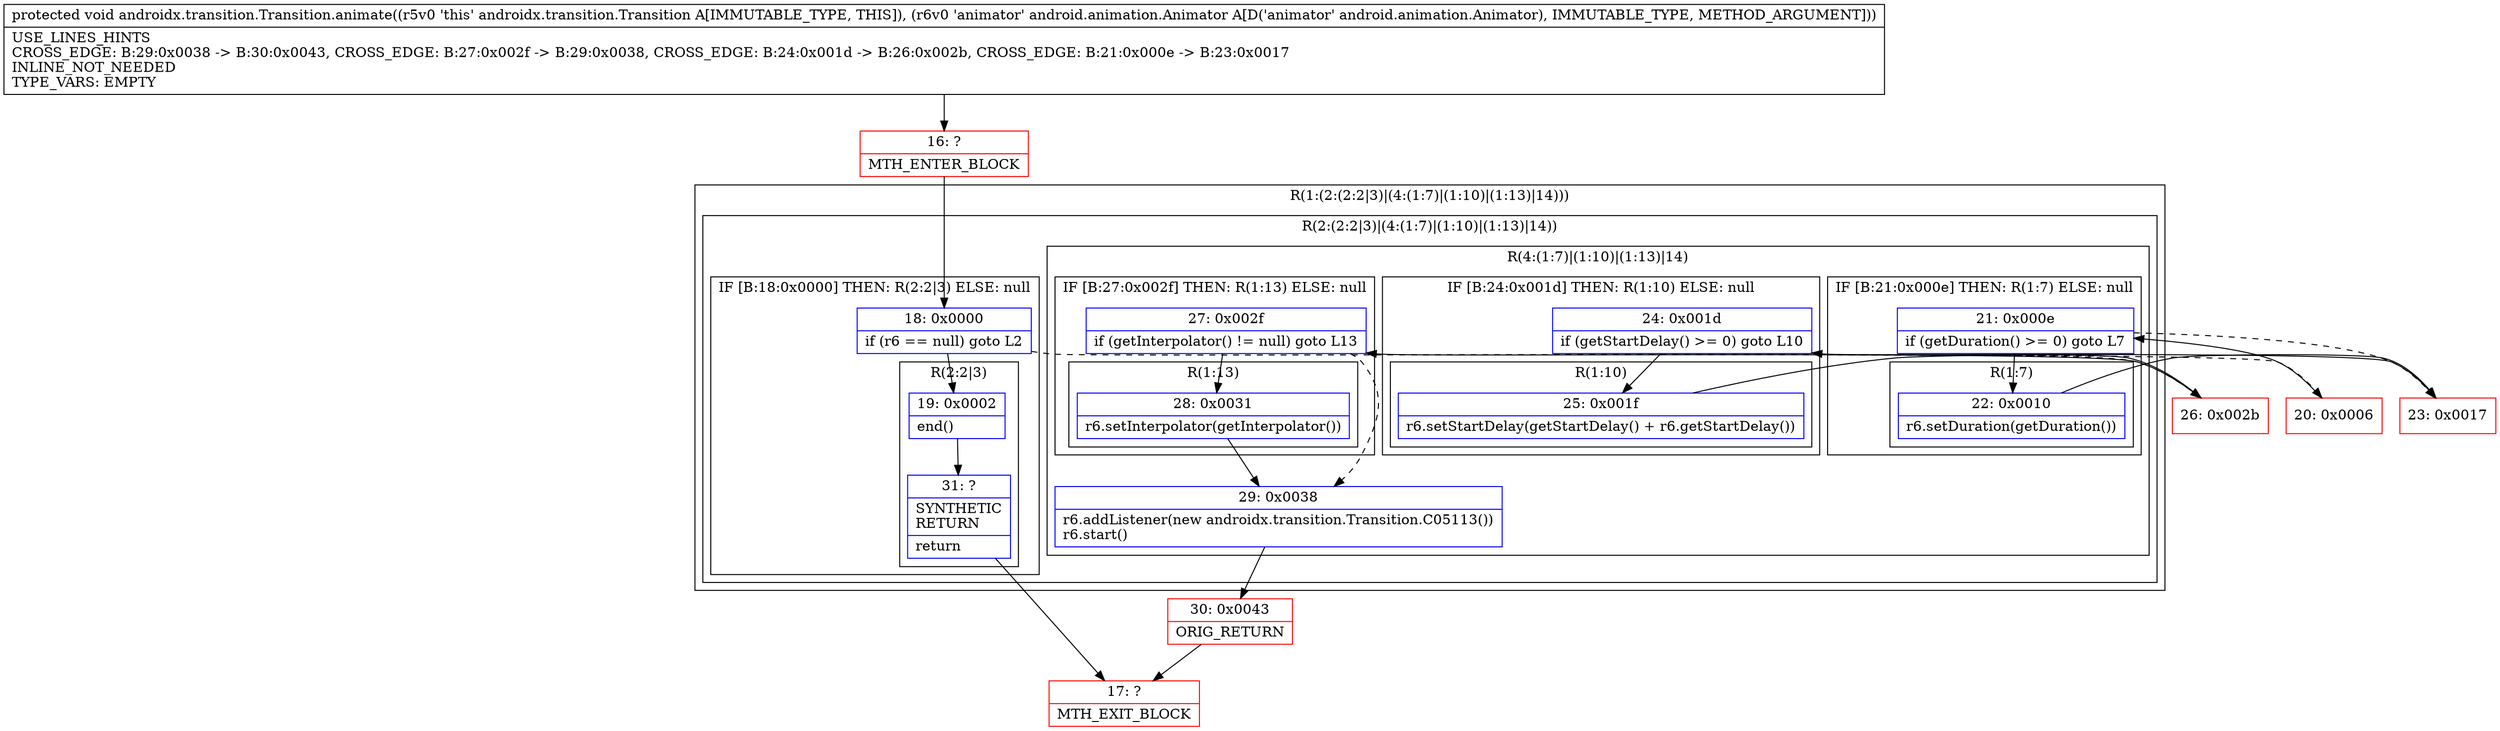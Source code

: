 digraph "CFG forandroidx.transition.Transition.animate(Landroid\/animation\/Animator;)V" {
subgraph cluster_Region_1102583488 {
label = "R(1:(2:(2:2|3)|(4:(1:7)|(1:10)|(1:13)|14)))";
node [shape=record,color=blue];
subgraph cluster_Region_411803332 {
label = "R(2:(2:2|3)|(4:(1:7)|(1:10)|(1:13)|14))";
node [shape=record,color=blue];
subgraph cluster_IfRegion_2146631966 {
label = "IF [B:18:0x0000] THEN: R(2:2|3) ELSE: null";
node [shape=record,color=blue];
Node_18 [shape=record,label="{18\:\ 0x0000|if (r6 == null) goto L2\l}"];
subgraph cluster_Region_1797384262 {
label = "R(2:2|3)";
node [shape=record,color=blue];
Node_19 [shape=record,label="{19\:\ 0x0002|end()\l}"];
Node_31 [shape=record,label="{31\:\ ?|SYNTHETIC\lRETURN\l|return\l}"];
}
}
subgraph cluster_Region_1789853172 {
label = "R(4:(1:7)|(1:10)|(1:13)|14)";
node [shape=record,color=blue];
subgraph cluster_IfRegion_773268443 {
label = "IF [B:21:0x000e] THEN: R(1:7) ELSE: null";
node [shape=record,color=blue];
Node_21 [shape=record,label="{21\:\ 0x000e|if (getDuration() \>= 0) goto L7\l}"];
subgraph cluster_Region_1233857782 {
label = "R(1:7)";
node [shape=record,color=blue];
Node_22 [shape=record,label="{22\:\ 0x0010|r6.setDuration(getDuration())\l}"];
}
}
subgraph cluster_IfRegion_764190297 {
label = "IF [B:24:0x001d] THEN: R(1:10) ELSE: null";
node [shape=record,color=blue];
Node_24 [shape=record,label="{24\:\ 0x001d|if (getStartDelay() \>= 0) goto L10\l}"];
subgraph cluster_Region_810583873 {
label = "R(1:10)";
node [shape=record,color=blue];
Node_25 [shape=record,label="{25\:\ 0x001f|r6.setStartDelay(getStartDelay() + r6.getStartDelay())\l}"];
}
}
subgraph cluster_IfRegion_667837291 {
label = "IF [B:27:0x002f] THEN: R(1:13) ELSE: null";
node [shape=record,color=blue];
Node_27 [shape=record,label="{27\:\ 0x002f|if (getInterpolator() != null) goto L13\l}"];
subgraph cluster_Region_926029816 {
label = "R(1:13)";
node [shape=record,color=blue];
Node_28 [shape=record,label="{28\:\ 0x0031|r6.setInterpolator(getInterpolator())\l}"];
}
}
Node_29 [shape=record,label="{29\:\ 0x0038|r6.addListener(new androidx.transition.Transition.C05113())\lr6.start()\l}"];
}
}
}
Node_16 [shape=record,color=red,label="{16\:\ ?|MTH_ENTER_BLOCK\l}"];
Node_17 [shape=record,color=red,label="{17\:\ ?|MTH_EXIT_BLOCK\l}"];
Node_20 [shape=record,color=red,label="{20\:\ 0x0006}"];
Node_23 [shape=record,color=red,label="{23\:\ 0x0017}"];
Node_26 [shape=record,color=red,label="{26\:\ 0x002b}"];
Node_30 [shape=record,color=red,label="{30\:\ 0x0043|ORIG_RETURN\l}"];
MethodNode[shape=record,label="{protected void androidx.transition.Transition.animate((r5v0 'this' androidx.transition.Transition A[IMMUTABLE_TYPE, THIS]), (r6v0 'animator' android.animation.Animator A[D('animator' android.animation.Animator), IMMUTABLE_TYPE, METHOD_ARGUMENT]))  | USE_LINES_HINTS\lCROSS_EDGE: B:29:0x0038 \-\> B:30:0x0043, CROSS_EDGE: B:27:0x002f \-\> B:29:0x0038, CROSS_EDGE: B:24:0x001d \-\> B:26:0x002b, CROSS_EDGE: B:21:0x000e \-\> B:23:0x0017\lINLINE_NOT_NEEDED\lTYPE_VARS: EMPTY\l}"];
MethodNode -> Node_16;Node_18 -> Node_19;
Node_18 -> Node_20[style=dashed];
Node_19 -> Node_31;
Node_31 -> Node_17;
Node_21 -> Node_22;
Node_21 -> Node_23[style=dashed];
Node_22 -> Node_23;
Node_24 -> Node_25;
Node_24 -> Node_26[style=dashed];
Node_25 -> Node_26;
Node_27 -> Node_28;
Node_27 -> Node_29[style=dashed];
Node_28 -> Node_29;
Node_29 -> Node_30;
Node_16 -> Node_18;
Node_20 -> Node_21;
Node_23 -> Node_24;
Node_26 -> Node_27;
Node_30 -> Node_17;
}

